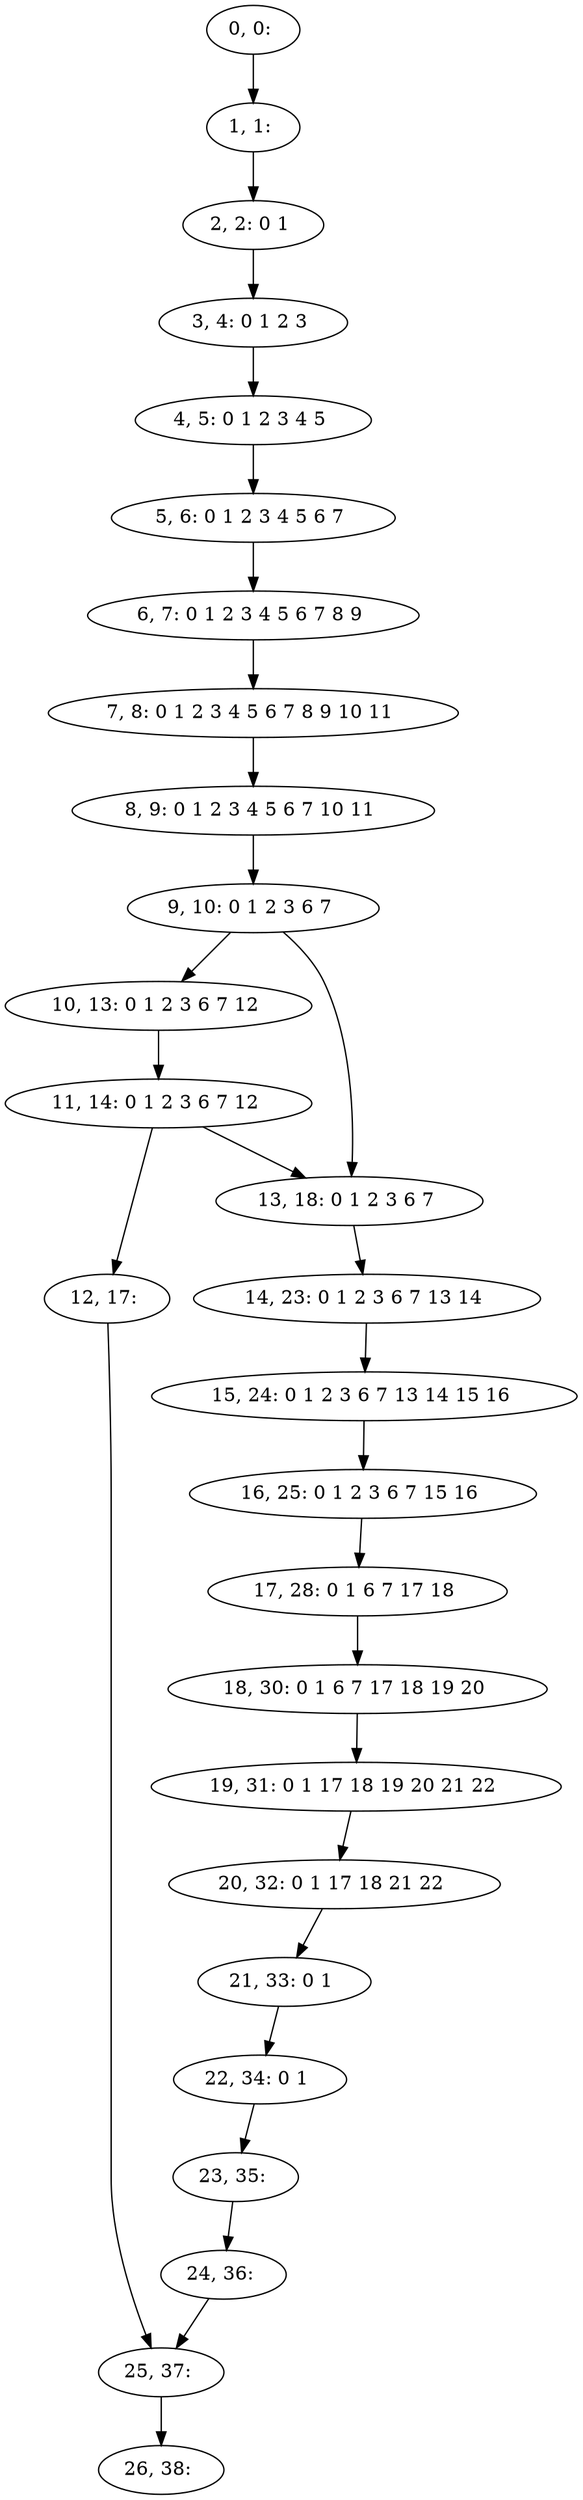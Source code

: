digraph G {
0[label="0, 0: "];
1[label="1, 1: "];
2[label="2, 2: 0 1 "];
3[label="3, 4: 0 1 2 3 "];
4[label="4, 5: 0 1 2 3 4 5 "];
5[label="5, 6: 0 1 2 3 4 5 6 7 "];
6[label="6, 7: 0 1 2 3 4 5 6 7 8 9 "];
7[label="7, 8: 0 1 2 3 4 5 6 7 8 9 10 11 "];
8[label="8, 9: 0 1 2 3 4 5 6 7 10 11 "];
9[label="9, 10: 0 1 2 3 6 7 "];
10[label="10, 13: 0 1 2 3 6 7 12 "];
11[label="11, 14: 0 1 2 3 6 7 12 "];
12[label="12, 17: "];
13[label="13, 18: 0 1 2 3 6 7 "];
14[label="14, 23: 0 1 2 3 6 7 13 14 "];
15[label="15, 24: 0 1 2 3 6 7 13 14 15 16 "];
16[label="16, 25: 0 1 2 3 6 7 15 16 "];
17[label="17, 28: 0 1 6 7 17 18 "];
18[label="18, 30: 0 1 6 7 17 18 19 20 "];
19[label="19, 31: 0 1 17 18 19 20 21 22 "];
20[label="20, 32: 0 1 17 18 21 22 "];
21[label="21, 33: 0 1 "];
22[label="22, 34: 0 1 "];
23[label="23, 35: "];
24[label="24, 36: "];
25[label="25, 37: "];
26[label="26, 38: "];
0->1 ;
1->2 ;
2->3 ;
3->4 ;
4->5 ;
5->6 ;
6->7 ;
7->8 ;
8->9 ;
9->10 ;
9->13 ;
10->11 ;
11->12 ;
11->13 ;
12->25 ;
13->14 ;
14->15 ;
15->16 ;
16->17 ;
17->18 ;
18->19 ;
19->20 ;
20->21 ;
21->22 ;
22->23 ;
23->24 ;
24->25 ;
25->26 ;
}
